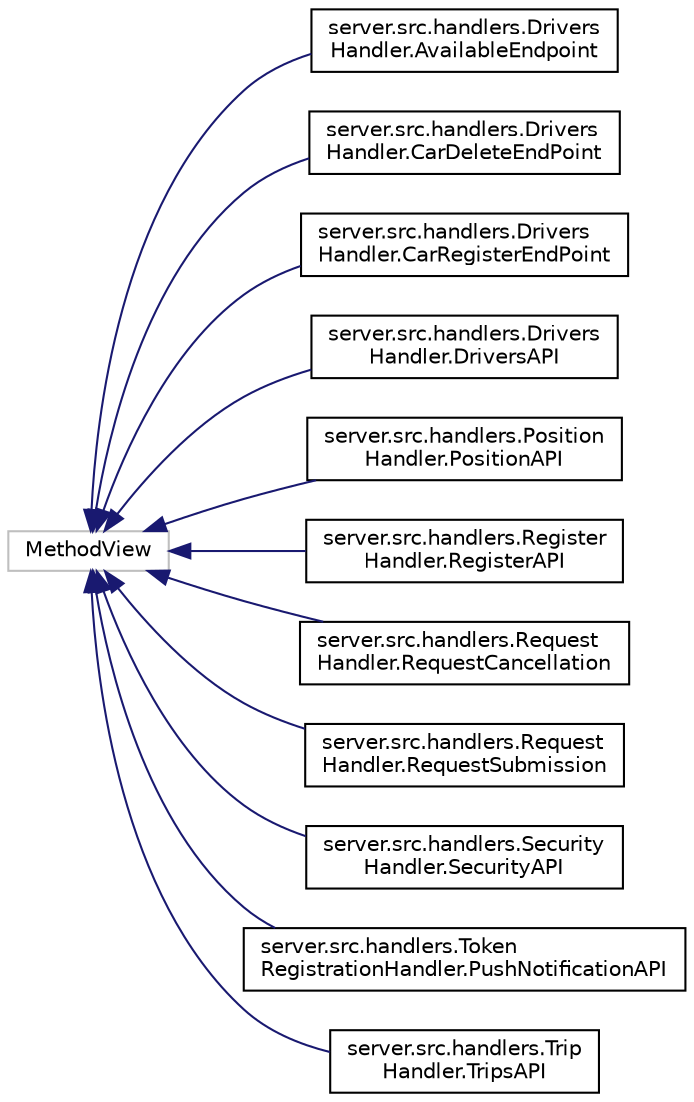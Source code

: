 digraph "Graphical Class Hierarchy"
{
  edge [fontname="Helvetica",fontsize="10",labelfontname="Helvetica",labelfontsize="10"];
  node [fontname="Helvetica",fontsize="10",shape=record];
  rankdir="LR";
  Node1 [label="MethodView",height=0.2,width=0.4,color="grey75", fillcolor="white", style="filled"];
  Node1 -> Node2 [dir="back",color="midnightblue",fontsize="10",style="solid",fontname="Helvetica"];
  Node2 [label="server.src.handlers.Drivers\lHandler.AvailableEndpoint",height=0.2,width=0.4,color="black", fillcolor="white", style="filled",URL="$classserver_1_1src_1_1handlers_1_1_drivers_handler_1_1_available_endpoint.html"];
  Node1 -> Node3 [dir="back",color="midnightblue",fontsize="10",style="solid",fontname="Helvetica"];
  Node3 [label="server.src.handlers.Drivers\lHandler.CarDeleteEndPoint",height=0.2,width=0.4,color="black", fillcolor="white", style="filled",URL="$classserver_1_1src_1_1handlers_1_1_drivers_handler_1_1_car_delete_end_point.html"];
  Node1 -> Node4 [dir="back",color="midnightblue",fontsize="10",style="solid",fontname="Helvetica"];
  Node4 [label="server.src.handlers.Drivers\lHandler.CarRegisterEndPoint",height=0.2,width=0.4,color="black", fillcolor="white", style="filled",URL="$classserver_1_1src_1_1handlers_1_1_drivers_handler_1_1_car_register_end_point.html"];
  Node1 -> Node5 [dir="back",color="midnightblue",fontsize="10",style="solid",fontname="Helvetica"];
  Node5 [label="server.src.handlers.Drivers\lHandler.DriversAPI",height=0.2,width=0.4,color="black", fillcolor="white", style="filled",URL="$classserver_1_1src_1_1handlers_1_1_drivers_handler_1_1_drivers_a_p_i.html"];
  Node1 -> Node6 [dir="back",color="midnightblue",fontsize="10",style="solid",fontname="Helvetica"];
  Node6 [label="server.src.handlers.Position\lHandler.PositionAPI",height=0.2,width=0.4,color="black", fillcolor="white", style="filled",URL="$classserver_1_1src_1_1handlers_1_1_position_handler_1_1_position_a_p_i.html"];
  Node1 -> Node7 [dir="back",color="midnightblue",fontsize="10",style="solid",fontname="Helvetica"];
  Node7 [label="server.src.handlers.Register\lHandler.RegisterAPI",height=0.2,width=0.4,color="black", fillcolor="white", style="filled",URL="$classserver_1_1src_1_1handlers_1_1_register_handler_1_1_register_a_p_i.html"];
  Node1 -> Node8 [dir="back",color="midnightblue",fontsize="10",style="solid",fontname="Helvetica"];
  Node8 [label="server.src.handlers.Request\lHandler.RequestCancellation",height=0.2,width=0.4,color="black", fillcolor="white", style="filled",URL="$classserver_1_1src_1_1handlers_1_1_request_handler_1_1_request_cancellation.html"];
  Node1 -> Node9 [dir="back",color="midnightblue",fontsize="10",style="solid",fontname="Helvetica"];
  Node9 [label="server.src.handlers.Request\lHandler.RequestSubmission",height=0.2,width=0.4,color="black", fillcolor="white", style="filled",URL="$classserver_1_1src_1_1handlers_1_1_request_handler_1_1_request_submission.html"];
  Node1 -> Node10 [dir="back",color="midnightblue",fontsize="10",style="solid",fontname="Helvetica"];
  Node10 [label="server.src.handlers.Security\lHandler.SecurityAPI",height=0.2,width=0.4,color="black", fillcolor="white", style="filled",URL="$classserver_1_1src_1_1handlers_1_1_security_handler_1_1_security_a_p_i.html"];
  Node1 -> Node11 [dir="back",color="midnightblue",fontsize="10",style="solid",fontname="Helvetica"];
  Node11 [label="server.src.handlers.Token\lRegistrationHandler.PushNotificationAPI",height=0.2,width=0.4,color="black", fillcolor="white", style="filled",URL="$classserver_1_1src_1_1handlers_1_1_token_registration_handler_1_1_push_notification_a_p_i.html"];
  Node1 -> Node12 [dir="back",color="midnightblue",fontsize="10",style="solid",fontname="Helvetica"];
  Node12 [label="server.src.handlers.Trip\lHandler.TripsAPI",height=0.2,width=0.4,color="black", fillcolor="white", style="filled",URL="$classserver_1_1src_1_1handlers_1_1_trip_handler_1_1_trips_a_p_i.html"];
}

